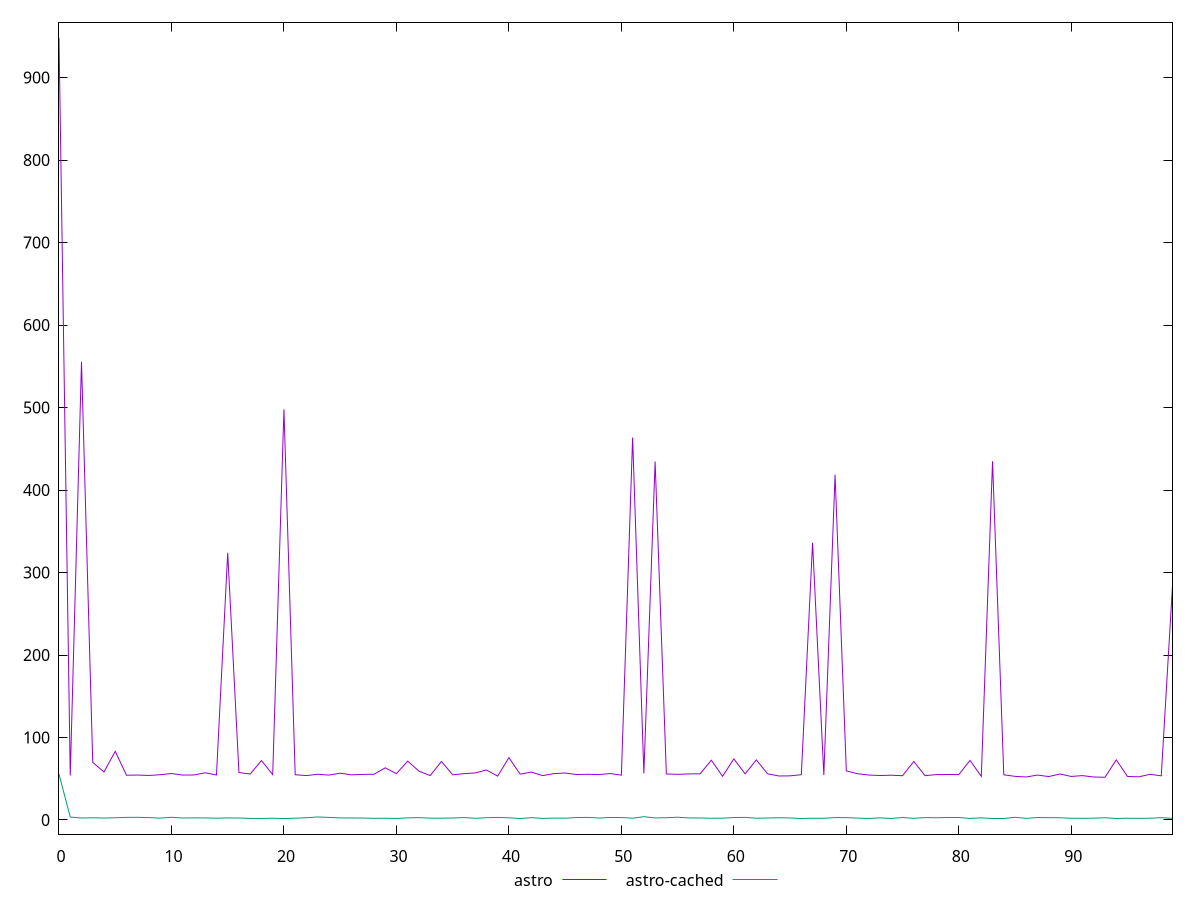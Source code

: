 reset

$astro <<EOF
0 948.1089999999999
1 53.911
2 555.506
3 69.82400000000001
4 58.244
5 83.224
6 54.246
7 54.471
8 53.986000000000004
9 54.881
10 56.298
11 54.445
12 54.551
13 57.239
14 54.562
15 323.887
16 57.455999999999996
17 55.712
18 72.05499999999999
19 55.001999999999995
20 497.737
21 54.849999999999994
22 53.839
23 55.401
24 54.427
25 56.754000000000005
26 54.716
27 55.266999999999996
28 55.394
29 63.216
30 56.192
31 71.335
32 59.254000000000005
33 53.826
34 70.95100000000001
35 54.758
36 56.171
37 57.011
38 60.598
39 53.146
40 75.577
41 55.559000000000005
42 58.092
43 53.781
44 56.248
45 56.927
46 55.079
47 55.417
48 55.056
49 56.284
50 54.367999999999995
51 463.601
52 56.534
53 434.604
54 55.794999999999995
55 55.330999999999996
56 55.885999999999996
57 55.964
58 72.417
59 52.936
60 74.129
61 55.928
62 72.843
63 55.995
64 53.351
65 53.513000000000005
66 54.923
67 336.094
68 54.456999999999994
69 418.63599999999997
70 59.532000000000004
71 56.056
72 54.496
73 53.92
74 54.27
75 53.674
76 70.956
77 53.74
78 55.035999999999994
79 55.113
80 55.085
81 72.169
82 52.857
83 434.84499999999997
84 54.771
85 52.896
86 52.118
87 54.465
88 52.645
89 55.742000000000004
90 52.773
91 53.791
92 52.083
93 51.813
94 72.882
95 52.757
96 52.308
97 55.331999999999994
98 53.534
99 283.95500000000004
EOF

$astroCached <<EOF
0 55.621
1 3.5730000000000004
2 2.382
3 2.6849999999999996
4 2.349
5 2.699
6 3.1430000000000002
7 3.235
8 2.897
9 2.259
10 3.255
11 2.386
12 2.608
13 2.469
14 2.218
15 2.501
16 2.393
17 1.9170000000000003
18 1.8739999999999999
19 2.113
20 1.776
21 2.186
22 2.742
23 3.6660000000000004
24 3.128
25 2.532
26 2.417
27 2.374
28 2.031
29 2.115
30 1.846
31 2.601
32 2.813
33 2.2489999999999997
34 2.224
35 2.427
36 2.9139999999999997
37 2.052
38 2.75
39 3.115
40 2.63
41 1.802
42 2.819
43 1.9160000000000001
44 2.3070000000000004
45 2.18
46 2.91
47 3.13
48 2.3970000000000002
49 3.038
50 2.939
51 2.2110000000000003
52 4.005000000000001
53 2.497
54 2.7399999999999998
55 3.348
56 2.495
57 2.425
58 2.1029999999999998
59 2.219
60 2.961
61 3.15
62 2.1430000000000002
63 2.407
64 2.7319999999999998
65 2.4410000000000003
66 1.811
67 2.1270000000000002
68 2.0669999999999997
69 2.9200000000000004
70 2.8480000000000003
71 2.268
72 1.877
73 2.573
74 1.8650000000000002
75 3.0120000000000005
76 2.045
77 2.896
78 2.702
79 3.066
80 2.981
81 1.8929999999999998
82 2.592
83 1.783
84 1.8270000000000002
85 3.2700000000000005
86 1.9859999999999998
87 3.0010000000000003
88 2.808
89 2.69
90 2.138
91 1.988
92 2.215
93 2.698
94 1.861
95 2.104
96 1.9469999999999998
97 2.1450000000000005
98 2.807
99 2.007
EOF

set key outside below
set xrange [0:99]
set yrange [-17.15066:967.0356599999999]
set trange [-17.15066:967.0356599999999]
set terminal svg size 640, 520 enhanced background rgb 'white'
set output "reports/report_00033_2021-03-01T14-23-16.841Z/server-response-time/comparison/line/0_vs_1.svg"

plot $astro title "astro" with line, \
     $astroCached title "astro-cached" with line

reset
